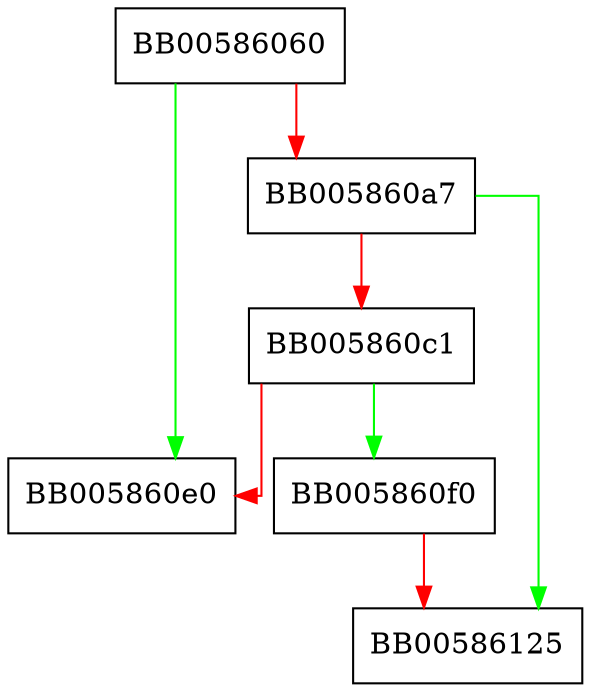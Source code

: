 digraph ossl_ec_key_from_pkcs8 {
  node [shape="box"];
  graph [splines=ortho];
  BB00586060 -> BB005860e0 [color="green"];
  BB00586060 -> BB005860a7 [color="red"];
  BB005860a7 -> BB00586125 [color="green"];
  BB005860a7 -> BB005860c1 [color="red"];
  BB005860c1 -> BB005860f0 [color="green"];
  BB005860c1 -> BB005860e0 [color="red"];
  BB005860f0 -> BB00586125 [color="red"];
}